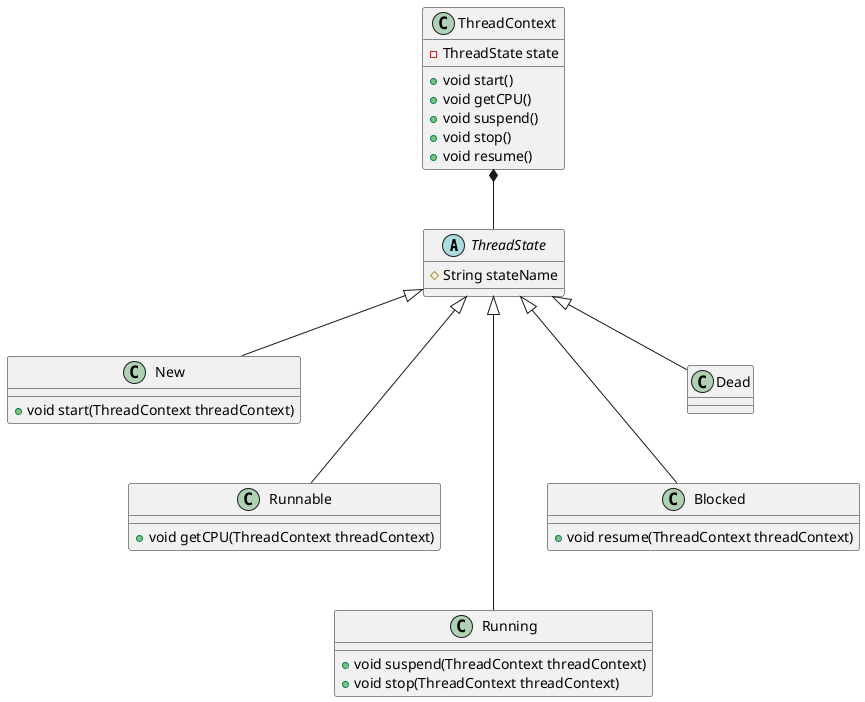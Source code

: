 @startuml

abstract class ThreadState {
    # String stateName
}
class New{
    + void start(ThreadContext threadContext)
}
class Runnable{
    + void getCPU(ThreadContext threadContext)
}
class Running{
    + void suspend(ThreadContext threadContext)
    + void stop(ThreadContext threadContext)
}
class Blocked{
    + void resume(ThreadContext threadContext)
}
class ThreadContext {
    - ThreadState state
    + void start()
    + void getCPU()
    + void suspend()
    + void stop()
    + void resume()
}
ThreadContext *-- ThreadState
ThreadState <|-- New
ThreadState <|--- Runnable
ThreadState <|---- Running
ThreadState <|--- Blocked
ThreadState <|-- Dead

@enduml